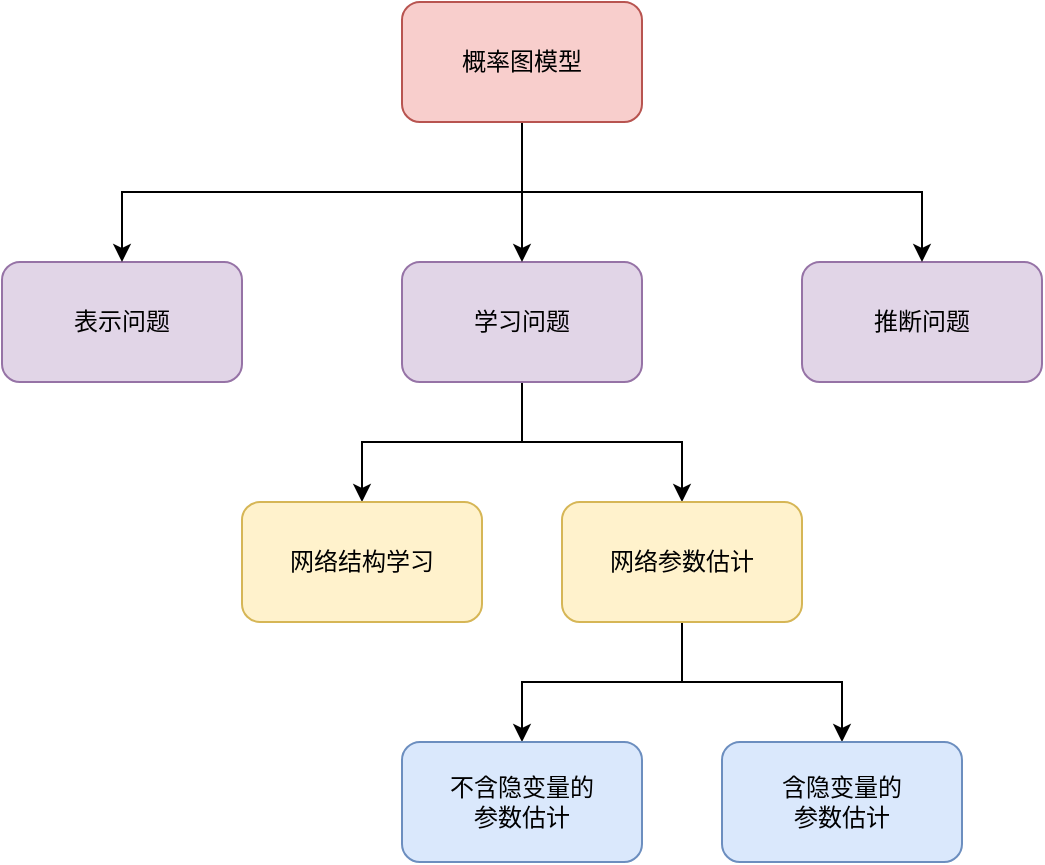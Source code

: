 <mxfile version="20.2.5" type="github">
  <diagram id="JmA2lW_RLdTJt2_uao82" name="Page-1">
    <mxGraphModel dx="728" dy="520" grid="1" gridSize="10" guides="1" tooltips="1" connect="1" arrows="1" fold="1" page="1" pageScale="1" pageWidth="850" pageHeight="1100" math="0" shadow="0">
      <root>
        <mxCell id="0" />
        <mxCell id="1" parent="0" />
        <mxCell id="X8QlXe8TPWVsl16cYjnW-1" value="表示问题" style="rounded=1;whiteSpace=wrap;html=1;fillColor=#e1d5e7;strokeColor=#9673a6;" parent="1" vertex="1">
          <mxGeometry x="120" y="200" width="120" height="60" as="geometry" />
        </mxCell>
        <mxCell id="X8QlXe8TPWVsl16cYjnW-10" style="edgeStyle=orthogonalEdgeStyle;rounded=0;orthogonalLoop=1;jettySize=auto;html=1;exitX=0.5;exitY=1;exitDx=0;exitDy=0;entryX=0.5;entryY=0;entryDx=0;entryDy=0;" parent="1" source="X8QlXe8TPWVsl16cYjnW-2" target="X8QlXe8TPWVsl16cYjnW-4" edge="1">
          <mxGeometry relative="1" as="geometry" />
        </mxCell>
        <mxCell id="X8QlXe8TPWVsl16cYjnW-11" style="edgeStyle=orthogonalEdgeStyle;rounded=0;orthogonalLoop=1;jettySize=auto;html=1;exitX=0.5;exitY=1;exitDx=0;exitDy=0;entryX=0.5;entryY=0;entryDx=0;entryDy=0;" parent="1" source="X8QlXe8TPWVsl16cYjnW-2" target="X8QlXe8TPWVsl16cYjnW-5" edge="1">
          <mxGeometry relative="1" as="geometry" />
        </mxCell>
        <mxCell id="X8QlXe8TPWVsl16cYjnW-2" value="学习问题" style="rounded=1;whiteSpace=wrap;html=1;fillColor=#e1d5e7;strokeColor=#9673a6;" parent="1" vertex="1">
          <mxGeometry x="320" y="200" width="120" height="60" as="geometry" />
        </mxCell>
        <mxCell id="X8QlXe8TPWVsl16cYjnW-3" value="推断问题" style="rounded=1;whiteSpace=wrap;html=1;fillColor=#e1d5e7;strokeColor=#9673a6;" parent="1" vertex="1">
          <mxGeometry x="520" y="200" width="120" height="60" as="geometry" />
        </mxCell>
        <mxCell id="X8QlXe8TPWVsl16cYjnW-4" value="网络结构学习" style="rounded=1;whiteSpace=wrap;html=1;fillColor=#fff2cc;strokeColor=#d6b656;" parent="1" vertex="1">
          <mxGeometry x="240" y="320" width="120" height="60" as="geometry" />
        </mxCell>
        <mxCell id="QjPpoPX_AcbPWKHH3Ybq-3" style="edgeStyle=orthogonalEdgeStyle;rounded=0;orthogonalLoop=1;jettySize=auto;html=1;exitX=0.5;exitY=1;exitDx=0;exitDy=0;entryX=0.5;entryY=0;entryDx=0;entryDy=0;" edge="1" parent="1" source="X8QlXe8TPWVsl16cYjnW-5" target="QjPpoPX_AcbPWKHH3Ybq-1">
          <mxGeometry relative="1" as="geometry" />
        </mxCell>
        <mxCell id="QjPpoPX_AcbPWKHH3Ybq-4" style="edgeStyle=orthogonalEdgeStyle;rounded=0;orthogonalLoop=1;jettySize=auto;html=1;exitX=0.5;exitY=1;exitDx=0;exitDy=0;entryX=0.5;entryY=0;entryDx=0;entryDy=0;" edge="1" parent="1" source="X8QlXe8TPWVsl16cYjnW-5" target="QjPpoPX_AcbPWKHH3Ybq-2">
          <mxGeometry relative="1" as="geometry" />
        </mxCell>
        <mxCell id="X8QlXe8TPWVsl16cYjnW-5" value="网络参数估计" style="rounded=1;whiteSpace=wrap;html=1;fillColor=#fff2cc;strokeColor=#d6b656;" parent="1" vertex="1">
          <mxGeometry x="400" y="320" width="120" height="60" as="geometry" />
        </mxCell>
        <mxCell id="X8QlXe8TPWVsl16cYjnW-7" style="edgeStyle=orthogonalEdgeStyle;rounded=0;orthogonalLoop=1;jettySize=auto;html=1;exitX=0.5;exitY=1;exitDx=0;exitDy=0;entryX=0.5;entryY=0;entryDx=0;entryDy=0;" parent="1" source="X8QlXe8TPWVsl16cYjnW-6" target="X8QlXe8TPWVsl16cYjnW-1" edge="1">
          <mxGeometry relative="1" as="geometry" />
        </mxCell>
        <mxCell id="X8QlXe8TPWVsl16cYjnW-8" style="edgeStyle=orthogonalEdgeStyle;rounded=0;orthogonalLoop=1;jettySize=auto;html=1;exitX=0.5;exitY=1;exitDx=0;exitDy=0;entryX=0.5;entryY=0;entryDx=0;entryDy=0;" parent="1" source="X8QlXe8TPWVsl16cYjnW-6" target="X8QlXe8TPWVsl16cYjnW-2" edge="1">
          <mxGeometry relative="1" as="geometry" />
        </mxCell>
        <mxCell id="X8QlXe8TPWVsl16cYjnW-9" style="edgeStyle=orthogonalEdgeStyle;rounded=0;orthogonalLoop=1;jettySize=auto;html=1;exitX=0.5;exitY=1;exitDx=0;exitDy=0;entryX=0.5;entryY=0;entryDx=0;entryDy=0;" parent="1" source="X8QlXe8TPWVsl16cYjnW-6" target="X8QlXe8TPWVsl16cYjnW-3" edge="1">
          <mxGeometry relative="1" as="geometry" />
        </mxCell>
        <mxCell id="X8QlXe8TPWVsl16cYjnW-6" value="概率图模型" style="rounded=1;whiteSpace=wrap;html=1;fillColor=#f8cecc;strokeColor=#b85450;" parent="1" vertex="1">
          <mxGeometry x="320" y="70" width="120" height="60" as="geometry" />
        </mxCell>
        <mxCell id="QjPpoPX_AcbPWKHH3Ybq-1" value="不含隐变量的&lt;br&gt;参数估计" style="rounded=1;whiteSpace=wrap;html=1;fillColor=#dae8fc;strokeColor=#6c8ebf;" vertex="1" parent="1">
          <mxGeometry x="320" y="440" width="120" height="60" as="geometry" />
        </mxCell>
        <mxCell id="QjPpoPX_AcbPWKHH3Ybq-2" value="含隐变量的&lt;br&gt;参数估计" style="rounded=1;whiteSpace=wrap;html=1;fillColor=#dae8fc;strokeColor=#6c8ebf;" vertex="1" parent="1">
          <mxGeometry x="480" y="440" width="120" height="60" as="geometry" />
        </mxCell>
      </root>
    </mxGraphModel>
  </diagram>
</mxfile>
